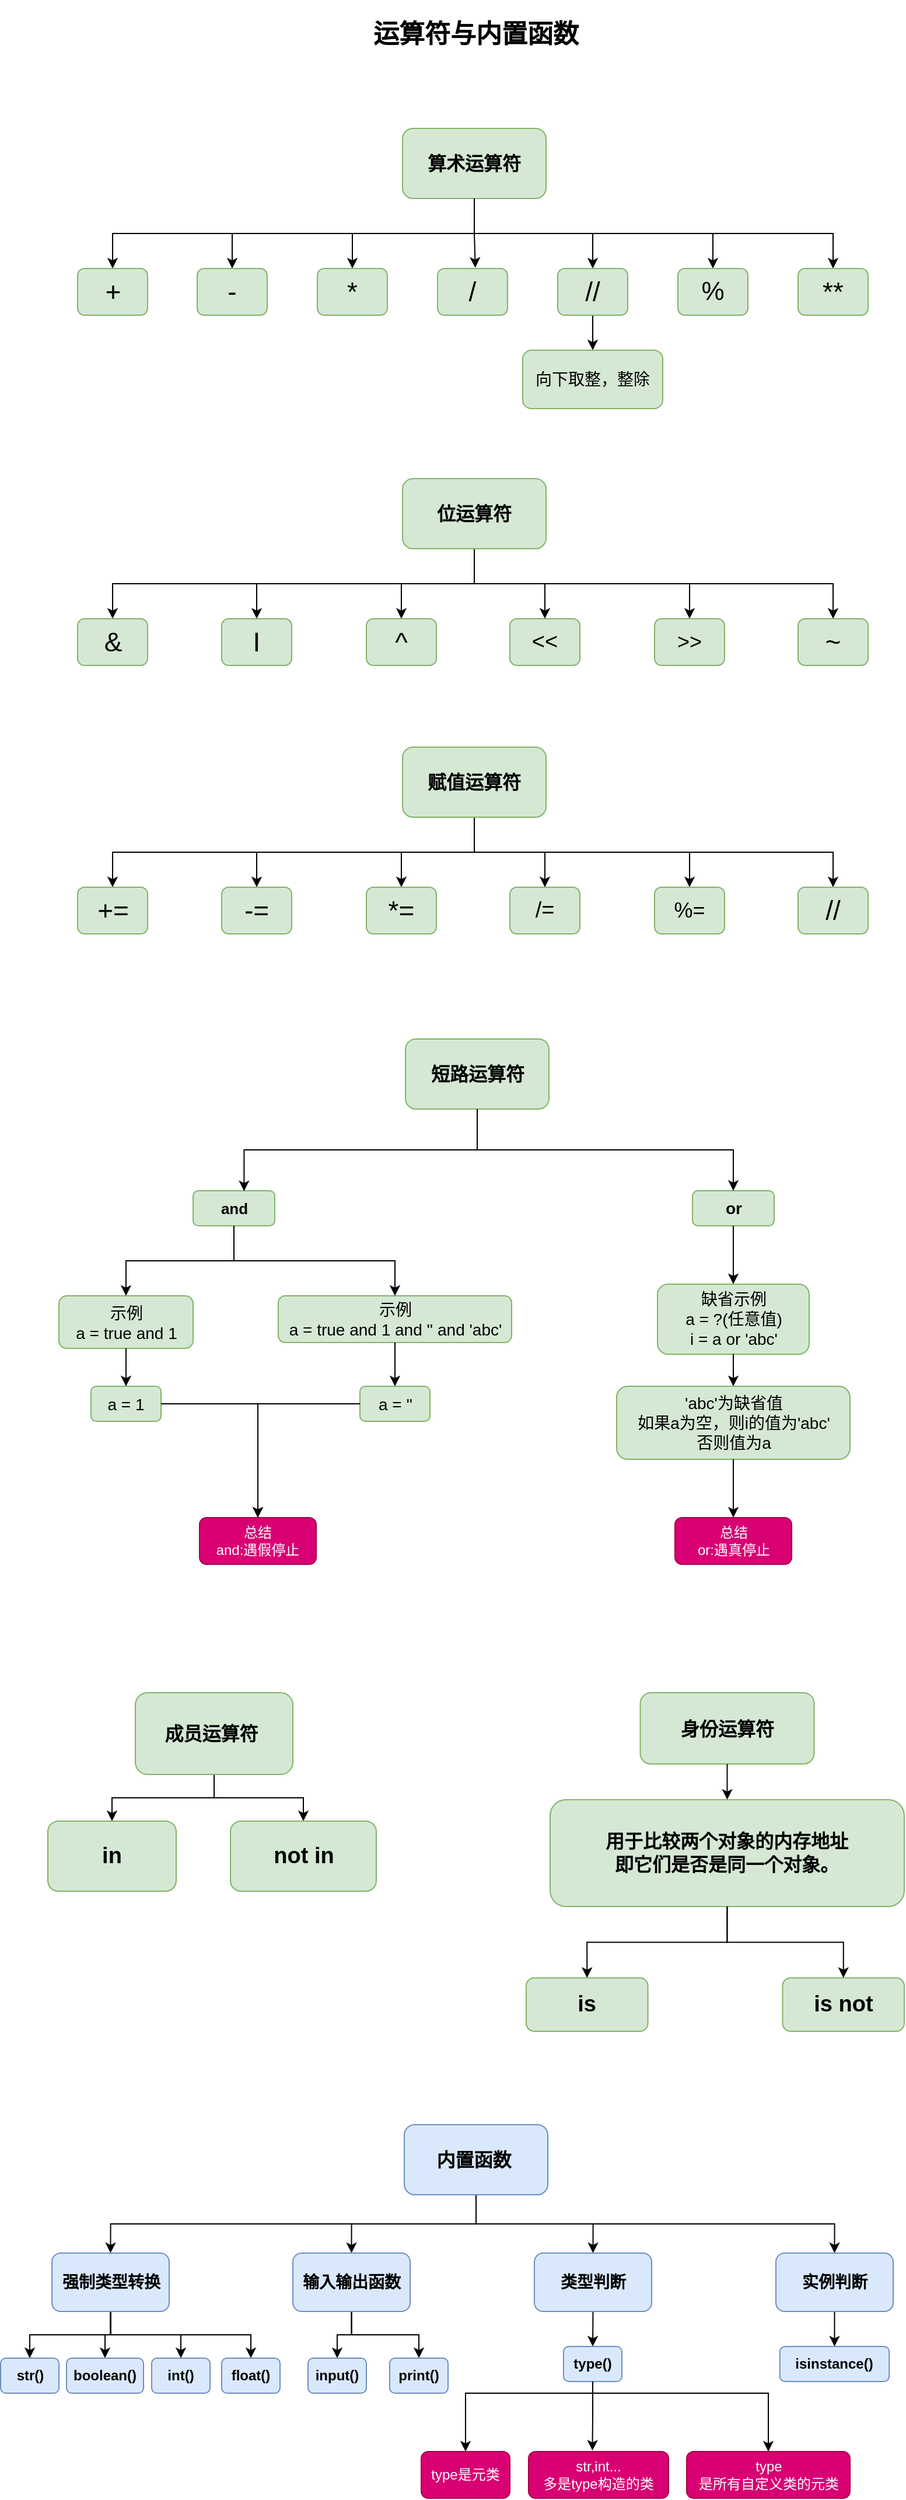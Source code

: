 <mxfile version="22.1.16" type="device">
  <diagram name="第 1 页" id="32xoDf4l7wwCQbecWRw7">
    <mxGraphModel dx="1654" dy="1980" grid="1" gridSize="10" guides="1" tooltips="1" connect="1" arrows="1" fold="1" page="1" pageScale="1" pageWidth="827" pageHeight="1169" math="0" shadow="0">
      <root>
        <mxCell id="0" />
        <mxCell id="1" parent="0" />
        <mxCell id="50hQJEIacSVEXbjuWpRi-1" value="&lt;b&gt;&lt;font style=&quot;font-size: 22px;&quot;&gt;运算符与内置函数&lt;/font&gt;&lt;/b&gt;" style="rounded=1;whiteSpace=wrap;html=1;fillColor=none;strokeColor=none;" vertex="1" parent="1">
          <mxGeometry x="264" y="40" width="300" height="60" as="geometry" />
        </mxCell>
        <mxCell id="50hQJEIacSVEXbjuWpRi-70" style="edgeStyle=orthogonalEdgeStyle;rounded=0;orthogonalLoop=1;jettySize=auto;html=1;exitX=0.5;exitY=1;exitDx=0;exitDy=0;entryX=0.5;entryY=0;entryDx=0;entryDy=0;" edge="1" parent="1" source="50hQJEIacSVEXbjuWpRi-10" target="50hQJEIacSVEXbjuWpRi-68">
          <mxGeometry relative="1" as="geometry" />
        </mxCell>
        <mxCell id="50hQJEIacSVEXbjuWpRi-71" style="edgeStyle=orthogonalEdgeStyle;rounded=0;orthogonalLoop=1;jettySize=auto;html=1;exitX=0.5;exitY=1;exitDx=0;exitDy=0;entryX=0.5;entryY=0;entryDx=0;entryDy=0;" edge="1" parent="1" source="50hQJEIacSVEXbjuWpRi-10" target="50hQJEIacSVEXbjuWpRi-69">
          <mxGeometry relative="1" as="geometry" />
        </mxCell>
        <mxCell id="50hQJEIacSVEXbjuWpRi-10" value="成员运算符&amp;nbsp;" style="rounded=1;whiteSpace=wrap;html=1;fontSize=16;fillColor=#d5e8d4;strokeColor=#82b366;fontStyle=1;" vertex="1" parent="1">
          <mxGeometry x="122" y="1490" width="135" height="70" as="geometry" />
        </mxCell>
        <mxCell id="50hQJEIacSVEXbjuWpRi-68" value="in" style="rounded=1;whiteSpace=wrap;html=1;fontSize=19;fillColor=#d5e8d4;strokeColor=#82b366;fontStyle=1;" vertex="1" parent="1">
          <mxGeometry x="47" y="1600" width="110" height="60" as="geometry" />
        </mxCell>
        <mxCell id="50hQJEIacSVEXbjuWpRi-69" value="not in" style="rounded=1;whiteSpace=wrap;html=1;fontSize=19;fillColor=#d5e8d4;strokeColor=#82b366;fontStyle=1;" vertex="1" parent="1">
          <mxGeometry x="203.5" y="1600" width="125" height="60" as="geometry" />
        </mxCell>
        <mxCell id="50hQJEIacSVEXbjuWpRi-84" value="" style="group" vertex="1" connectable="0" parent="1">
          <mxGeometry x="56.5" y="950" width="678" height="430" as="geometry" />
        </mxCell>
        <mxCell id="50hQJEIacSVEXbjuWpRi-40" value="示例&lt;br&gt;a = true and 1 and &#39;&#39; and &#39;abc&#39;" style="rounded=1;whiteSpace=wrap;html=1;fontSize=14;fillColor=#d5e8d4;strokeColor=#82b366;" vertex="1" parent="50hQJEIacSVEXbjuWpRi-84">
          <mxGeometry x="188" y="200" width="200" height="40" as="geometry" />
        </mxCell>
        <mxCell id="50hQJEIacSVEXbjuWpRi-80" value="" style="group" vertex="1" connectable="0" parent="50hQJEIacSVEXbjuWpRi-84">
          <mxGeometry width="525" height="430" as="geometry" />
        </mxCell>
        <mxCell id="50hQJEIacSVEXbjuWpRi-8" value="短路运算符" style="rounded=1;whiteSpace=wrap;html=1;fontSize=16;fillColor=#d5e8d4;strokeColor=#82b366;fontStyle=1" vertex="1" parent="50hQJEIacSVEXbjuWpRi-80">
          <mxGeometry x="297" y="-20" width="123" height="60" as="geometry" />
        </mxCell>
        <mxCell id="50hQJEIacSVEXbjuWpRi-35" value="&lt;font style=&quot;font-size: 13px;&quot;&gt;&lt;b&gt;and&lt;/b&gt;&lt;/font&gt;" style="rounded=1;whiteSpace=wrap;html=1;fontSize=14;fillColor=#d5e8d4;strokeColor=#82b366;" vertex="1" parent="50hQJEIacSVEXbjuWpRi-80">
          <mxGeometry x="115" y="110" width="70" height="30" as="geometry" />
        </mxCell>
        <mxCell id="50hQJEIacSVEXbjuWpRi-37" style="edgeStyle=orthogonalEdgeStyle;rounded=0;orthogonalLoop=1;jettySize=auto;html=1;exitX=0.5;exitY=1;exitDx=0;exitDy=0;entryX=0.624;entryY=0.011;entryDx=0;entryDy=0;entryPerimeter=0;" edge="1" parent="50hQJEIacSVEXbjuWpRi-80" source="50hQJEIacSVEXbjuWpRi-8" target="50hQJEIacSVEXbjuWpRi-35">
          <mxGeometry relative="1" as="geometry" />
        </mxCell>
        <mxCell id="50hQJEIacSVEXbjuWpRi-51" value="" style="group" vertex="1" connectable="0" parent="50hQJEIacSVEXbjuWpRi-80">
          <mxGeometry y="200" width="115" height="107.5" as="geometry" />
        </mxCell>
        <mxCell id="50hQJEIacSVEXbjuWpRi-39" value="示例&lt;br&gt;a = true and 1" style="rounded=1;whiteSpace=wrap;html=1;fontSize=14;fillColor=#d5e8d4;strokeColor=#82b366;" vertex="1" parent="50hQJEIacSVEXbjuWpRi-51">
          <mxGeometry width="115" height="45" as="geometry" />
        </mxCell>
        <mxCell id="50hQJEIacSVEXbjuWpRi-49" value="a = 1" style="rounded=1;whiteSpace=wrap;html=1;fontSize=14;fillColor=#d5e8d4;strokeColor=#82b366;" vertex="1" parent="50hQJEIacSVEXbjuWpRi-51">
          <mxGeometry x="27.5" y="77.5" width="60" height="30" as="geometry" />
        </mxCell>
        <mxCell id="50hQJEIacSVEXbjuWpRi-50" style="edgeStyle=orthogonalEdgeStyle;rounded=0;orthogonalLoop=1;jettySize=auto;html=1;exitX=0.5;exitY=1;exitDx=0;exitDy=0;entryX=0.5;entryY=0;entryDx=0;entryDy=0;" edge="1" parent="50hQJEIacSVEXbjuWpRi-51" source="50hQJEIacSVEXbjuWpRi-39" target="50hQJEIacSVEXbjuWpRi-49">
          <mxGeometry relative="1" as="geometry" />
        </mxCell>
        <mxCell id="50hQJEIacSVEXbjuWpRi-60" style="edgeStyle=orthogonalEdgeStyle;rounded=0;orthogonalLoop=1;jettySize=auto;html=1;exitX=0.5;exitY=1;exitDx=0;exitDy=0;entryX=0.5;entryY=0;entryDx=0;entryDy=0;" edge="1" parent="50hQJEIacSVEXbjuWpRi-80" source="50hQJEIacSVEXbjuWpRi-35" target="50hQJEIacSVEXbjuWpRi-39">
          <mxGeometry relative="1" as="geometry" />
        </mxCell>
        <mxCell id="50hQJEIacSVEXbjuWpRi-54" value="a = &#39;&#39;" style="rounded=1;whiteSpace=wrap;html=1;fontSize=14;fillColor=#d5e8d4;strokeColor=#82b366;" vertex="1" parent="50hQJEIacSVEXbjuWpRi-80">
          <mxGeometry x="258" y="277.5" width="60" height="30" as="geometry" />
        </mxCell>
        <mxCell id="50hQJEIacSVEXbjuWpRi-56" value="总结&lt;br&gt;and:遇假停止" style="rounded=1;whiteSpace=wrap;html=1;fillColor=#d80073;strokeColor=#A50040;fontColor=#ffffff;" vertex="1" parent="50hQJEIacSVEXbjuWpRi-80">
          <mxGeometry x="120.5" y="390" width="100" height="40" as="geometry" />
        </mxCell>
        <mxCell id="50hQJEIacSVEXbjuWpRi-65" style="edgeStyle=orthogonalEdgeStyle;rounded=0;orthogonalLoop=1;jettySize=auto;html=1;exitX=0;exitY=0.5;exitDx=0;exitDy=0;entryX=0.5;entryY=0;entryDx=0;entryDy=0;" edge="1" parent="50hQJEIacSVEXbjuWpRi-80" source="50hQJEIacSVEXbjuWpRi-54" target="50hQJEIacSVEXbjuWpRi-56">
          <mxGeometry relative="1" as="geometry" />
        </mxCell>
        <mxCell id="50hQJEIacSVEXbjuWpRi-57" style="edgeStyle=orthogonalEdgeStyle;rounded=0;orthogonalLoop=1;jettySize=auto;html=1;exitX=1;exitY=0.5;exitDx=0;exitDy=0;entryX=0.5;entryY=0;entryDx=0;entryDy=0;" edge="1" parent="50hQJEIacSVEXbjuWpRi-80" source="50hQJEIacSVEXbjuWpRi-49" target="50hQJEIacSVEXbjuWpRi-56">
          <mxGeometry relative="1" as="geometry" />
        </mxCell>
        <mxCell id="50hQJEIacSVEXbjuWpRi-61" style="edgeStyle=orthogonalEdgeStyle;rounded=0;orthogonalLoop=1;jettySize=auto;html=1;exitX=0.5;exitY=1;exitDx=0;exitDy=0;entryX=0.5;entryY=0;entryDx=0;entryDy=0;" edge="1" parent="50hQJEIacSVEXbjuWpRi-84" source="50hQJEIacSVEXbjuWpRi-35" target="50hQJEIacSVEXbjuWpRi-40">
          <mxGeometry relative="1" as="geometry" />
        </mxCell>
        <mxCell id="50hQJEIacSVEXbjuWpRi-55" style="edgeStyle=orthogonalEdgeStyle;rounded=0;orthogonalLoop=1;jettySize=auto;html=1;exitX=0.5;exitY=1;exitDx=0;exitDy=0;entryX=0.5;entryY=0;entryDx=0;entryDy=0;" edge="1" parent="50hQJEIacSVEXbjuWpRi-84" source="50hQJEIacSVEXbjuWpRi-40" target="50hQJEIacSVEXbjuWpRi-54">
          <mxGeometry relative="1" as="geometry" />
        </mxCell>
        <mxCell id="50hQJEIacSVEXbjuWpRi-36" value="&lt;b&gt;&lt;font style=&quot;font-size: 14px;&quot;&gt;or&lt;/font&gt;&lt;/b&gt;" style="rounded=1;whiteSpace=wrap;html=1;fontSize=14;fillColor=#d5e8d4;strokeColor=#82b366;" vertex="1" parent="50hQJEIacSVEXbjuWpRi-84">
          <mxGeometry x="543" y="110" width="70" height="30" as="geometry" />
        </mxCell>
        <mxCell id="50hQJEIacSVEXbjuWpRi-38" style="edgeStyle=orthogonalEdgeStyle;rounded=0;orthogonalLoop=1;jettySize=auto;html=1;exitX=0.5;exitY=1;exitDx=0;exitDy=0;entryX=0.5;entryY=0;entryDx=0;entryDy=0;" edge="1" parent="50hQJEIacSVEXbjuWpRi-84" source="50hQJEIacSVEXbjuWpRi-8" target="50hQJEIacSVEXbjuWpRi-36">
          <mxGeometry relative="1" as="geometry" />
        </mxCell>
        <mxCell id="50hQJEIacSVEXbjuWpRi-63" style="edgeStyle=orthogonalEdgeStyle;rounded=0;orthogonalLoop=1;jettySize=auto;html=1;exitX=0.5;exitY=1;exitDx=0;exitDy=0;entryX=0.5;entryY=0;entryDx=0;entryDy=0;" edge="1" parent="50hQJEIacSVEXbjuWpRi-84" source="50hQJEIacSVEXbjuWpRi-36" target="50hQJEIacSVEXbjuWpRi-41">
          <mxGeometry relative="1" as="geometry" />
        </mxCell>
        <mxCell id="50hQJEIacSVEXbjuWpRi-41" value="缺省示例&lt;br&gt;a = ?(任意值)&lt;br&gt;i = a or &#39;abc&#39;" style="rounded=1;whiteSpace=wrap;html=1;fontSize=14;fillColor=#d5e8d4;strokeColor=#82b366;" vertex="1" parent="50hQJEIacSVEXbjuWpRi-84">
          <mxGeometry x="513" y="190" width="130" height="60" as="geometry" />
        </mxCell>
        <mxCell id="50hQJEIacSVEXbjuWpRi-42" style="edgeStyle=orthogonalEdgeStyle;rounded=0;orthogonalLoop=1;jettySize=auto;html=1;exitX=0.5;exitY=1;exitDx=0;exitDy=0;" edge="1" parent="50hQJEIacSVEXbjuWpRi-84" source="50hQJEIacSVEXbjuWpRi-41" target="50hQJEIacSVEXbjuWpRi-41">
          <mxGeometry relative="1" as="geometry" />
        </mxCell>
        <mxCell id="50hQJEIacSVEXbjuWpRi-64" style="edgeStyle=orthogonalEdgeStyle;rounded=0;orthogonalLoop=1;jettySize=auto;html=1;exitX=0.5;exitY=1;exitDx=0;exitDy=0;entryX=0.5;entryY=0;entryDx=0;entryDy=0;" edge="1" parent="50hQJEIacSVEXbjuWpRi-84" source="50hQJEIacSVEXbjuWpRi-41" target="50hQJEIacSVEXbjuWpRi-62">
          <mxGeometry relative="1" as="geometry" />
        </mxCell>
        <mxCell id="50hQJEIacSVEXbjuWpRi-62" value="&#39;abc&#39;为缺省值&lt;br&gt;如果a为空，则i的值为&#39;abc&#39;&lt;br&gt;否则值为a" style="rounded=1;whiteSpace=wrap;html=1;fontSize=14;fillColor=#d5e8d4;strokeColor=#82b366;" vertex="1" parent="50hQJEIacSVEXbjuWpRi-84">
          <mxGeometry x="478" y="277.5" width="200" height="62.5" as="geometry" />
        </mxCell>
        <mxCell id="50hQJEIacSVEXbjuWpRi-67" style="edgeStyle=orthogonalEdgeStyle;rounded=0;orthogonalLoop=1;jettySize=auto;html=1;exitX=0.5;exitY=1;exitDx=0;exitDy=0;entryX=0.5;entryY=0;entryDx=0;entryDy=0;" edge="1" parent="50hQJEIacSVEXbjuWpRi-84" source="50hQJEIacSVEXbjuWpRi-62" target="50hQJEIacSVEXbjuWpRi-66">
          <mxGeometry relative="1" as="geometry" />
        </mxCell>
        <mxCell id="50hQJEIacSVEXbjuWpRi-66" value="总结&lt;br&gt;or:遇真停止" style="rounded=1;whiteSpace=wrap;html=1;fillColor=#d80073;strokeColor=#A50040;fontColor=#ffffff;" vertex="1" parent="50hQJEIacSVEXbjuWpRi-84">
          <mxGeometry x="528" y="390" width="100" height="40" as="geometry" />
        </mxCell>
        <mxCell id="50hQJEIacSVEXbjuWpRi-95" style="edgeStyle=orthogonalEdgeStyle;rounded=0;orthogonalLoop=1;jettySize=auto;html=1;exitX=0.5;exitY=1;exitDx=0;exitDy=0;entryX=0.5;entryY=0;entryDx=0;entryDy=0;" edge="1" parent="1" source="50hQJEIacSVEXbjuWpRi-85" target="50hQJEIacSVEXbjuWpRi-89">
          <mxGeometry relative="1" as="geometry" />
        </mxCell>
        <mxCell id="50hQJEIacSVEXbjuWpRi-96" style="edgeStyle=orthogonalEdgeStyle;rounded=0;orthogonalLoop=1;jettySize=auto;html=1;exitX=0.5;exitY=1;exitDx=0;exitDy=0;entryX=0.5;entryY=0;entryDx=0;entryDy=0;" edge="1" parent="1" source="50hQJEIacSVEXbjuWpRi-85" target="50hQJEIacSVEXbjuWpRi-88">
          <mxGeometry relative="1" as="geometry" />
        </mxCell>
        <mxCell id="50hQJEIacSVEXbjuWpRi-97" style="edgeStyle=orthogonalEdgeStyle;rounded=0;orthogonalLoop=1;jettySize=auto;html=1;exitX=0.5;exitY=1;exitDx=0;exitDy=0;entryX=0.5;entryY=0;entryDx=0;entryDy=0;" edge="1" parent="1" source="50hQJEIacSVEXbjuWpRi-85" target="50hQJEIacSVEXbjuWpRi-87">
          <mxGeometry relative="1" as="geometry" />
        </mxCell>
        <mxCell id="50hQJEIacSVEXbjuWpRi-101" style="edgeStyle=orthogonalEdgeStyle;rounded=0;orthogonalLoop=1;jettySize=auto;html=1;exitX=0.5;exitY=1;exitDx=0;exitDy=0;entryX=0.5;entryY=0;entryDx=0;entryDy=0;" edge="1" parent="1" source="50hQJEIacSVEXbjuWpRi-85" target="50hQJEIacSVEXbjuWpRi-90">
          <mxGeometry relative="1" as="geometry" />
        </mxCell>
        <mxCell id="50hQJEIacSVEXbjuWpRi-102" style="edgeStyle=orthogonalEdgeStyle;rounded=0;orthogonalLoop=1;jettySize=auto;html=1;exitX=0.5;exitY=1;exitDx=0;exitDy=0;entryX=0.5;entryY=0;entryDx=0;entryDy=0;" edge="1" parent="1" source="50hQJEIacSVEXbjuWpRi-85" target="50hQJEIacSVEXbjuWpRi-91">
          <mxGeometry relative="1" as="geometry" />
        </mxCell>
        <mxCell id="50hQJEIacSVEXbjuWpRi-103" style="edgeStyle=orthogonalEdgeStyle;rounded=0;orthogonalLoop=1;jettySize=auto;html=1;exitX=0.5;exitY=1;exitDx=0;exitDy=0;entryX=0.5;entryY=0;entryDx=0;entryDy=0;" edge="1" parent="1" source="50hQJEIacSVEXbjuWpRi-85" target="50hQJEIacSVEXbjuWpRi-92">
          <mxGeometry relative="1" as="geometry" />
        </mxCell>
        <mxCell id="50hQJEIacSVEXbjuWpRi-85" value="算术运算符" style="rounded=1;whiteSpace=wrap;html=1;fontSize=16;fillColor=#d5e8d4;strokeColor=#82b366;fontStyle=1" vertex="1" parent="1">
          <mxGeometry x="351" y="150" width="123" height="60" as="geometry" />
        </mxCell>
        <mxCell id="50hQJEIacSVEXbjuWpRi-86" value="&lt;font style=&quot;font-size: 23px;&quot;&gt;/&lt;/font&gt;" style="rounded=1;whiteSpace=wrap;html=1;fillColor=#d5e8d4;strokeColor=#82b366;" vertex="1" parent="1">
          <mxGeometry x="381" y="270" width="60" height="40" as="geometry" />
        </mxCell>
        <mxCell id="50hQJEIacSVEXbjuWpRi-87" value="&lt;font style=&quot;font-size: 23px;&quot;&gt;*&lt;/font&gt;" style="rounded=1;whiteSpace=wrap;html=1;fillColor=#d5e8d4;strokeColor=#82b366;" vertex="1" parent="1">
          <mxGeometry x="278" y="270" width="60" height="40" as="geometry" />
        </mxCell>
        <mxCell id="50hQJEIacSVEXbjuWpRi-88" value="&lt;font style=&quot;font-size: 23px;&quot;&gt;-&lt;/font&gt;" style="rounded=1;whiteSpace=wrap;html=1;fillColor=#d5e8d4;strokeColor=#82b366;" vertex="1" parent="1">
          <mxGeometry x="175" y="270" width="60" height="40" as="geometry" />
        </mxCell>
        <mxCell id="50hQJEIacSVEXbjuWpRi-89" value="&lt;font style=&quot;font-size: 23px;&quot;&gt;+&lt;/font&gt;" style="rounded=1;whiteSpace=wrap;html=1;fillColor=#d5e8d4;strokeColor=#82b366;" vertex="1" parent="1">
          <mxGeometry x="72.5" y="270" width="60" height="40" as="geometry" />
        </mxCell>
        <mxCell id="50hQJEIacSVEXbjuWpRi-104" style="edgeStyle=orthogonalEdgeStyle;rounded=0;orthogonalLoop=1;jettySize=auto;html=1;exitX=0.5;exitY=1;exitDx=0;exitDy=0;entryX=0.5;entryY=0;entryDx=0;entryDy=0;" edge="1" parent="1" source="50hQJEIacSVEXbjuWpRi-90" target="50hQJEIacSVEXbjuWpRi-94">
          <mxGeometry relative="1" as="geometry" />
        </mxCell>
        <mxCell id="50hQJEIacSVEXbjuWpRi-90" value="&lt;font style=&quot;font-size: 23px;&quot;&gt;//&lt;/font&gt;" style="rounded=1;whiteSpace=wrap;html=1;fillColor=#d5e8d4;strokeColor=#82b366;" vertex="1" parent="1">
          <mxGeometry x="484" y="270" width="60" height="40" as="geometry" />
        </mxCell>
        <mxCell id="50hQJEIacSVEXbjuWpRi-91" value="%" style="rounded=1;whiteSpace=wrap;html=1;fillColor=#d5e8d4;strokeColor=#82b366;fontSize=22;" vertex="1" parent="1">
          <mxGeometry x="587" y="270" width="60" height="40" as="geometry" />
        </mxCell>
        <mxCell id="50hQJEIacSVEXbjuWpRi-92" value="**" style="rounded=1;whiteSpace=wrap;html=1;fillColor=#d5e8d4;strokeColor=#82b366;fontSize=23;" vertex="1" parent="1">
          <mxGeometry x="690" y="270" width="60" height="40" as="geometry" />
        </mxCell>
        <mxCell id="50hQJEIacSVEXbjuWpRi-94" value="向下取整，整除" style="rounded=1;whiteSpace=wrap;html=1;fontSize=14;fillColor=#d5e8d4;strokeColor=#82b366;" vertex="1" parent="1">
          <mxGeometry x="454" y="340" width="120" height="50" as="geometry" />
        </mxCell>
        <mxCell id="50hQJEIacSVEXbjuWpRi-100" style="edgeStyle=orthogonalEdgeStyle;rounded=0;orthogonalLoop=1;jettySize=auto;html=1;exitX=0.5;exitY=1;exitDx=0;exitDy=0;entryX=0.54;entryY=-0.017;entryDx=0;entryDy=0;entryPerimeter=0;" edge="1" parent="1" source="50hQJEIacSVEXbjuWpRi-85" target="50hQJEIacSVEXbjuWpRi-86">
          <mxGeometry relative="1" as="geometry" />
        </mxCell>
        <mxCell id="50hQJEIacSVEXbjuWpRi-112" style="edgeStyle=orthogonalEdgeStyle;rounded=0;orthogonalLoop=1;jettySize=auto;html=1;exitX=0.5;exitY=1;exitDx=0;exitDy=0;entryX=0.5;entryY=0;entryDx=0;entryDy=0;" edge="1" parent="1" source="50hQJEIacSVEXbjuWpRi-105" target="50hQJEIacSVEXbjuWpRi-106">
          <mxGeometry relative="1" as="geometry" />
        </mxCell>
        <mxCell id="50hQJEIacSVEXbjuWpRi-113" style="edgeStyle=orthogonalEdgeStyle;rounded=0;orthogonalLoop=1;jettySize=auto;html=1;exitX=0.5;exitY=1;exitDx=0;exitDy=0;entryX=0.5;entryY=0;entryDx=0;entryDy=0;" edge="1" parent="1" source="50hQJEIacSVEXbjuWpRi-105" target="50hQJEIacSVEXbjuWpRi-107">
          <mxGeometry relative="1" as="geometry" />
        </mxCell>
        <mxCell id="50hQJEIacSVEXbjuWpRi-114" style="edgeStyle=orthogonalEdgeStyle;rounded=0;orthogonalLoop=1;jettySize=auto;html=1;exitX=0.5;exitY=1;exitDx=0;exitDy=0;entryX=0.5;entryY=0;entryDx=0;entryDy=0;" edge="1" parent="1" source="50hQJEIacSVEXbjuWpRi-105" target="50hQJEIacSVEXbjuWpRi-108">
          <mxGeometry relative="1" as="geometry" />
        </mxCell>
        <mxCell id="50hQJEIacSVEXbjuWpRi-115" style="edgeStyle=orthogonalEdgeStyle;rounded=0;orthogonalLoop=1;jettySize=auto;html=1;exitX=0.5;exitY=1;exitDx=0;exitDy=0;entryX=0.5;entryY=0;entryDx=0;entryDy=0;" edge="1" parent="1" source="50hQJEIacSVEXbjuWpRi-105" target="50hQJEIacSVEXbjuWpRi-109">
          <mxGeometry relative="1" as="geometry" />
        </mxCell>
        <mxCell id="50hQJEIacSVEXbjuWpRi-116" style="edgeStyle=orthogonalEdgeStyle;rounded=0;orthogonalLoop=1;jettySize=auto;html=1;exitX=0.5;exitY=1;exitDx=0;exitDy=0;entryX=0.5;entryY=0;entryDx=0;entryDy=0;" edge="1" parent="1" source="50hQJEIacSVEXbjuWpRi-105" target="50hQJEIacSVEXbjuWpRi-110">
          <mxGeometry relative="1" as="geometry" />
        </mxCell>
        <mxCell id="50hQJEIacSVEXbjuWpRi-117" style="edgeStyle=orthogonalEdgeStyle;rounded=0;orthogonalLoop=1;jettySize=auto;html=1;exitX=0.5;exitY=1;exitDx=0;exitDy=0;entryX=0.5;entryY=0;entryDx=0;entryDy=0;" edge="1" parent="1" source="50hQJEIacSVEXbjuWpRi-105" target="50hQJEIacSVEXbjuWpRi-111">
          <mxGeometry relative="1" as="geometry" />
        </mxCell>
        <mxCell id="50hQJEIacSVEXbjuWpRi-105" value="位运算符" style="rounded=1;whiteSpace=wrap;html=1;fontSize=16;fillColor=#d5e8d4;strokeColor=#82b366;fontStyle=1" vertex="1" parent="1">
          <mxGeometry x="351" y="450" width="123" height="60" as="geometry" />
        </mxCell>
        <mxCell id="50hQJEIacSVEXbjuWpRi-106" value="&lt;font style=&quot;font-size: 23px;&quot;&gt;&amp;amp;&lt;/font&gt;" style="rounded=1;whiteSpace=wrap;html=1;fillColor=#d5e8d4;strokeColor=#82b366;" vertex="1" parent="1">
          <mxGeometry x="72.5" y="570" width="60" height="40" as="geometry" />
        </mxCell>
        <mxCell id="50hQJEIacSVEXbjuWpRi-107" value="&lt;font style=&quot;font-size: 23px;&quot;&gt;I&lt;/font&gt;" style="rounded=1;whiteSpace=wrap;html=1;fillColor=#d5e8d4;strokeColor=#82b366;" vertex="1" parent="1">
          <mxGeometry x="196" y="570" width="60" height="40" as="geometry" />
        </mxCell>
        <mxCell id="50hQJEIacSVEXbjuWpRi-108" value="&lt;span style=&quot;font-size: 23px;&quot;&gt;^&lt;/span&gt;" style="rounded=1;whiteSpace=wrap;html=1;fillColor=#d5e8d4;strokeColor=#82b366;" vertex="1" parent="1">
          <mxGeometry x="320" y="570" width="60" height="40" as="geometry" />
        </mxCell>
        <mxCell id="50hQJEIacSVEXbjuWpRi-109" value="&lt;font style=&quot;font-size: 19px;&quot;&gt;&amp;lt;&amp;lt;&lt;/font&gt;" style="rounded=1;whiteSpace=wrap;html=1;fillColor=#d5e8d4;strokeColor=#82b366;" vertex="1" parent="1">
          <mxGeometry x="443" y="570" width="60" height="40" as="geometry" />
        </mxCell>
        <mxCell id="50hQJEIacSVEXbjuWpRi-110" value="&lt;font style=&quot;font-size: 18px;&quot;&gt;&amp;gt;&amp;gt;&lt;/font&gt;" style="rounded=1;whiteSpace=wrap;html=1;fillColor=#d5e8d4;strokeColor=#82b366;" vertex="1" parent="1">
          <mxGeometry x="567" y="570" width="60" height="40" as="geometry" />
        </mxCell>
        <mxCell id="50hQJEIacSVEXbjuWpRi-111" value="&lt;font style=&quot;font-size: 23px;&quot;&gt;~&lt;/font&gt;" style="rounded=1;whiteSpace=wrap;html=1;fillColor=#d5e8d4;strokeColor=#82b366;" vertex="1" parent="1">
          <mxGeometry x="690" y="570" width="60" height="40" as="geometry" />
        </mxCell>
        <mxCell id="50hQJEIacSVEXbjuWpRi-118" style="edgeStyle=orthogonalEdgeStyle;rounded=0;orthogonalLoop=1;jettySize=auto;html=1;exitX=0.5;exitY=1;exitDx=0;exitDy=0;entryX=0.5;entryY=0;entryDx=0;entryDy=0;" edge="1" source="50hQJEIacSVEXbjuWpRi-124" target="50hQJEIacSVEXbjuWpRi-125" parent="1">
          <mxGeometry relative="1" as="geometry" />
        </mxCell>
        <mxCell id="50hQJEIacSVEXbjuWpRi-119" style="edgeStyle=orthogonalEdgeStyle;rounded=0;orthogonalLoop=1;jettySize=auto;html=1;exitX=0.5;exitY=1;exitDx=0;exitDy=0;entryX=0.5;entryY=0;entryDx=0;entryDy=0;" edge="1" source="50hQJEIacSVEXbjuWpRi-124" target="50hQJEIacSVEXbjuWpRi-126" parent="1">
          <mxGeometry relative="1" as="geometry" />
        </mxCell>
        <mxCell id="50hQJEIacSVEXbjuWpRi-120" style="edgeStyle=orthogonalEdgeStyle;rounded=0;orthogonalLoop=1;jettySize=auto;html=1;exitX=0.5;exitY=1;exitDx=0;exitDy=0;entryX=0.5;entryY=0;entryDx=0;entryDy=0;" edge="1" source="50hQJEIacSVEXbjuWpRi-124" target="50hQJEIacSVEXbjuWpRi-127" parent="1">
          <mxGeometry relative="1" as="geometry" />
        </mxCell>
        <mxCell id="50hQJEIacSVEXbjuWpRi-121" style="edgeStyle=orthogonalEdgeStyle;rounded=0;orthogonalLoop=1;jettySize=auto;html=1;exitX=0.5;exitY=1;exitDx=0;exitDy=0;entryX=0.5;entryY=0;entryDx=0;entryDy=0;" edge="1" source="50hQJEIacSVEXbjuWpRi-124" target="50hQJEIacSVEXbjuWpRi-128" parent="1">
          <mxGeometry relative="1" as="geometry" />
        </mxCell>
        <mxCell id="50hQJEIacSVEXbjuWpRi-122" style="edgeStyle=orthogonalEdgeStyle;rounded=0;orthogonalLoop=1;jettySize=auto;html=1;exitX=0.5;exitY=1;exitDx=0;exitDy=0;entryX=0.5;entryY=0;entryDx=0;entryDy=0;" edge="1" source="50hQJEIacSVEXbjuWpRi-124" target="50hQJEIacSVEXbjuWpRi-129" parent="1">
          <mxGeometry relative="1" as="geometry" />
        </mxCell>
        <mxCell id="50hQJEIacSVEXbjuWpRi-123" style="edgeStyle=orthogonalEdgeStyle;rounded=0;orthogonalLoop=1;jettySize=auto;html=1;exitX=0.5;exitY=1;exitDx=0;exitDy=0;entryX=0.5;entryY=0;entryDx=0;entryDy=0;" edge="1" source="50hQJEIacSVEXbjuWpRi-124" target="50hQJEIacSVEXbjuWpRi-130" parent="1">
          <mxGeometry relative="1" as="geometry" />
        </mxCell>
        <mxCell id="50hQJEIacSVEXbjuWpRi-124" value="赋值运算符" style="rounded=1;whiteSpace=wrap;html=1;fontSize=16;fillColor=#d5e8d4;strokeColor=#82b366;fontStyle=1" vertex="1" parent="1">
          <mxGeometry x="351" y="680" width="123" height="60" as="geometry" />
        </mxCell>
        <mxCell id="50hQJEIacSVEXbjuWpRi-125" value="&lt;font style=&quot;font-size: 23px;&quot;&gt;+=&lt;/font&gt;" style="rounded=1;whiteSpace=wrap;html=1;fillColor=#d5e8d4;strokeColor=#82b366;" vertex="1" parent="1">
          <mxGeometry x="72.5" y="800" width="60" height="40" as="geometry" />
        </mxCell>
        <mxCell id="50hQJEIacSVEXbjuWpRi-126" value="&lt;font style=&quot;font-size: 23px;&quot;&gt;-=&lt;/font&gt;" style="rounded=1;whiteSpace=wrap;html=1;fillColor=#d5e8d4;strokeColor=#82b366;" vertex="1" parent="1">
          <mxGeometry x="196" y="800" width="60" height="40" as="geometry" />
        </mxCell>
        <mxCell id="50hQJEIacSVEXbjuWpRi-127" value="&lt;span style=&quot;font-size: 23px;&quot;&gt;*=&lt;/span&gt;" style="rounded=1;whiteSpace=wrap;html=1;fillColor=#d5e8d4;strokeColor=#82b366;" vertex="1" parent="1">
          <mxGeometry x="320" y="800" width="60" height="40" as="geometry" />
        </mxCell>
        <mxCell id="50hQJEIacSVEXbjuWpRi-128" value="&lt;font style=&quot;font-size: 19px;&quot;&gt;/=&lt;/font&gt;" style="rounded=1;whiteSpace=wrap;html=1;fillColor=#d5e8d4;strokeColor=#82b366;" vertex="1" parent="1">
          <mxGeometry x="443" y="800" width="60" height="40" as="geometry" />
        </mxCell>
        <mxCell id="50hQJEIacSVEXbjuWpRi-129" value="&lt;font style=&quot;font-size: 18px;&quot;&gt;%=&lt;/font&gt;" style="rounded=1;whiteSpace=wrap;html=1;fillColor=#d5e8d4;strokeColor=#82b366;" vertex="1" parent="1">
          <mxGeometry x="567" y="800" width="60" height="40" as="geometry" />
        </mxCell>
        <mxCell id="50hQJEIacSVEXbjuWpRi-130" value="&lt;font style=&quot;font-size: 23px;&quot;&gt;//&lt;/font&gt;" style="rounded=1;whiteSpace=wrap;html=1;fillColor=#d5e8d4;strokeColor=#82b366;" vertex="1" parent="1">
          <mxGeometry x="690" y="800" width="60" height="40" as="geometry" />
        </mxCell>
        <mxCell id="50hQJEIacSVEXbjuWpRi-133" value="" style="group" vertex="1" connectable="0" parent="1">
          <mxGeometry x="457" y="1490" width="324" height="290" as="geometry" />
        </mxCell>
        <mxCell id="50hQJEIacSVEXbjuWpRi-11" value="身份运算符" style="rounded=1;whiteSpace=wrap;html=1;fontSize=16;fillColor=#d5e8d4;strokeColor=#82b366;fontStyle=1;" vertex="1" parent="50hQJEIacSVEXbjuWpRi-133">
          <mxGeometry x="97.759" width="148.966" height="61.053" as="geometry" />
        </mxCell>
        <mxCell id="50hQJEIacSVEXbjuWpRi-72" value=" 用于比较两个对象的内存地址&lt;br&gt;即它们是否是同一个对象。" style="rounded=1;whiteSpace=wrap;html=1;fillColor=#d5e8d4;strokeColor=#82b366;fontSize=16;fontStyle=1;" vertex="1" parent="50hQJEIacSVEXbjuWpRi-133">
          <mxGeometry x="20.483" y="91.579" width="303.517" height="91.579" as="geometry" />
        </mxCell>
        <mxCell id="50hQJEIacSVEXbjuWpRi-73" style="edgeStyle=orthogonalEdgeStyle;rounded=0;orthogonalLoop=1;jettySize=auto;html=1;exitX=0.5;exitY=1;exitDx=0;exitDy=0;entryX=0.5;entryY=0;entryDx=0;entryDy=0;" edge="1" parent="50hQJEIacSVEXbjuWpRi-133" source="50hQJEIacSVEXbjuWpRi-11" target="50hQJEIacSVEXbjuWpRi-72">
          <mxGeometry relative="1" as="geometry" />
        </mxCell>
        <mxCell id="50hQJEIacSVEXbjuWpRi-74" value="is" style="rounded=1;whiteSpace=wrap;html=1;fontSize=19;fillColor=#d5e8d4;strokeColor=#82b366;fontStyle=1;" vertex="1" parent="50hQJEIacSVEXbjuWpRi-133">
          <mxGeometry y="244.211" width="104.276" height="45.789" as="geometry" />
        </mxCell>
        <mxCell id="50hQJEIacSVEXbjuWpRi-79" style="edgeStyle=orthogonalEdgeStyle;rounded=0;orthogonalLoop=1;jettySize=auto;html=1;exitX=0.5;exitY=1;exitDx=0;exitDy=0;entryX=0.5;entryY=0;entryDx=0;entryDy=0;" edge="1" parent="50hQJEIacSVEXbjuWpRi-133" source="50hQJEIacSVEXbjuWpRi-72" target="50hQJEIacSVEXbjuWpRi-74">
          <mxGeometry relative="1" as="geometry" />
        </mxCell>
        <mxCell id="50hQJEIacSVEXbjuWpRi-75" value="is not" style="rounded=1;whiteSpace=wrap;html=1;fontSize=19;fillColor=#d5e8d4;strokeColor=#82b366;fontStyle=1;" vertex="1" parent="50hQJEIacSVEXbjuWpRi-133">
          <mxGeometry x="219.724" y="244.211" width="104.276" height="45.789" as="geometry" />
        </mxCell>
        <mxCell id="50hQJEIacSVEXbjuWpRi-77" style="edgeStyle=orthogonalEdgeStyle;rounded=0;orthogonalLoop=1;jettySize=auto;html=1;exitX=0.5;exitY=1;exitDx=0;exitDy=0;entryX=0.5;entryY=0;entryDx=0;entryDy=0;" edge="1" parent="50hQJEIacSVEXbjuWpRi-133" source="50hQJEIacSVEXbjuWpRi-72" target="50hQJEIacSVEXbjuWpRi-75">
          <mxGeometry relative="1" as="geometry" />
        </mxCell>
        <mxCell id="50hQJEIacSVEXbjuWpRi-154" style="edgeStyle=orthogonalEdgeStyle;rounded=0;orthogonalLoop=1;jettySize=auto;html=1;exitX=0.5;exitY=1;exitDx=0;exitDy=0;entryX=0.5;entryY=0;entryDx=0;entryDy=0;" edge="1" parent="1" source="50hQJEIacSVEXbjuWpRi-148" target="50hQJEIacSVEXbjuWpRi-150">
          <mxGeometry relative="1" as="geometry" />
        </mxCell>
        <mxCell id="50hQJEIacSVEXbjuWpRi-155" style="edgeStyle=orthogonalEdgeStyle;rounded=0;orthogonalLoop=1;jettySize=auto;html=1;exitX=0.5;exitY=1;exitDx=0;exitDy=0;entryX=0.5;entryY=0;entryDx=0;entryDy=0;" edge="1" parent="1" source="50hQJEIacSVEXbjuWpRi-148" target="50hQJEIacSVEXbjuWpRi-151">
          <mxGeometry relative="1" as="geometry" />
        </mxCell>
        <mxCell id="50hQJEIacSVEXbjuWpRi-156" style="edgeStyle=orthogonalEdgeStyle;rounded=0;orthogonalLoop=1;jettySize=auto;html=1;exitX=0.5;exitY=1;exitDx=0;exitDy=0;entryX=0.5;entryY=0;entryDx=0;entryDy=0;" edge="1" parent="1" source="50hQJEIacSVEXbjuWpRi-148" target="50hQJEIacSVEXbjuWpRi-152">
          <mxGeometry relative="1" as="geometry" />
        </mxCell>
        <mxCell id="50hQJEIacSVEXbjuWpRi-157" style="edgeStyle=orthogonalEdgeStyle;rounded=0;orthogonalLoop=1;jettySize=auto;html=1;exitX=0.5;exitY=1;exitDx=0;exitDy=0;entryX=0.5;entryY=0;entryDx=0;entryDy=0;" edge="1" parent="1" source="50hQJEIacSVEXbjuWpRi-148" target="50hQJEIacSVEXbjuWpRi-153">
          <mxGeometry relative="1" as="geometry" />
        </mxCell>
        <mxCell id="50hQJEIacSVEXbjuWpRi-148" value="内置函数&amp;nbsp;" style="rounded=1;whiteSpace=wrap;html=1;fontSize=16;fillColor=#dae8fc;strokeColor=#6c8ebf;fontStyle=1" vertex="1" parent="1">
          <mxGeometry x="352.5" y="1860" width="123" height="60" as="geometry" />
        </mxCell>
        <mxCell id="50hQJEIacSVEXbjuWpRi-163" style="edgeStyle=orthogonalEdgeStyle;rounded=0;orthogonalLoop=1;jettySize=auto;html=1;exitX=0.5;exitY=1;exitDx=0;exitDy=0;entryX=0.5;entryY=0;entryDx=0;entryDy=0;" edge="1" parent="1" source="50hQJEIacSVEXbjuWpRi-150" target="50hQJEIacSVEXbjuWpRi-158">
          <mxGeometry relative="1" as="geometry" />
        </mxCell>
        <mxCell id="50hQJEIacSVEXbjuWpRi-164" style="edgeStyle=orthogonalEdgeStyle;rounded=0;orthogonalLoop=1;jettySize=auto;html=1;exitX=0.5;exitY=1;exitDx=0;exitDy=0;entryX=0.5;entryY=0;entryDx=0;entryDy=0;" edge="1" parent="1" source="50hQJEIacSVEXbjuWpRi-150" target="50hQJEIacSVEXbjuWpRi-159">
          <mxGeometry relative="1" as="geometry" />
        </mxCell>
        <mxCell id="50hQJEIacSVEXbjuWpRi-165" style="edgeStyle=orthogonalEdgeStyle;rounded=0;orthogonalLoop=1;jettySize=auto;html=1;exitX=0.5;exitY=1;exitDx=0;exitDy=0;entryX=0.5;entryY=0;entryDx=0;entryDy=0;" edge="1" parent="1" source="50hQJEIacSVEXbjuWpRi-150" target="50hQJEIacSVEXbjuWpRi-160">
          <mxGeometry relative="1" as="geometry" />
        </mxCell>
        <mxCell id="50hQJEIacSVEXbjuWpRi-166" style="edgeStyle=orthogonalEdgeStyle;rounded=0;orthogonalLoop=1;jettySize=auto;html=1;exitX=0.5;exitY=1;exitDx=0;exitDy=0;entryX=0.5;entryY=0;entryDx=0;entryDy=0;" edge="1" parent="1" source="50hQJEIacSVEXbjuWpRi-150" target="50hQJEIacSVEXbjuWpRi-161">
          <mxGeometry relative="1" as="geometry" />
        </mxCell>
        <mxCell id="50hQJEIacSVEXbjuWpRi-150" value="强制类型转换" style="rounded=1;whiteSpace=wrap;html=1;fontSize=14;fillColor=#dae8fc;strokeColor=#6c8ebf;fontStyle=1;" vertex="1" parent="1">
          <mxGeometry x="50.5" y="1970" width="100.5" height="50" as="geometry" />
        </mxCell>
        <mxCell id="50hQJEIacSVEXbjuWpRi-169" style="edgeStyle=orthogonalEdgeStyle;rounded=0;orthogonalLoop=1;jettySize=auto;html=1;exitX=0.5;exitY=1;exitDx=0;exitDy=0;entryX=0.5;entryY=0;entryDx=0;entryDy=0;" edge="1" parent="1" source="50hQJEIacSVEXbjuWpRi-151" target="50hQJEIacSVEXbjuWpRi-167">
          <mxGeometry relative="1" as="geometry" />
        </mxCell>
        <mxCell id="50hQJEIacSVEXbjuWpRi-170" style="edgeStyle=orthogonalEdgeStyle;rounded=0;orthogonalLoop=1;jettySize=auto;html=1;exitX=0.5;exitY=1;exitDx=0;exitDy=0;entryX=0.5;entryY=0;entryDx=0;entryDy=0;" edge="1" parent="1" source="50hQJEIacSVEXbjuWpRi-151" target="50hQJEIacSVEXbjuWpRi-168">
          <mxGeometry relative="1" as="geometry" />
        </mxCell>
        <mxCell id="50hQJEIacSVEXbjuWpRi-151" value="输入输出函数" style="rounded=1;whiteSpace=wrap;html=1;fontSize=14;fillColor=#dae8fc;strokeColor=#6c8ebf;fontStyle=1;" vertex="1" parent="1">
          <mxGeometry x="257" y="1970" width="100.5" height="50" as="geometry" />
        </mxCell>
        <mxCell id="50hQJEIacSVEXbjuWpRi-175" style="edgeStyle=orthogonalEdgeStyle;rounded=0;orthogonalLoop=1;jettySize=auto;html=1;exitX=0.5;exitY=1;exitDx=0;exitDy=0;entryX=0.5;entryY=0;entryDx=0;entryDy=0;" edge="1" parent="1" source="50hQJEIacSVEXbjuWpRi-152" target="50hQJEIacSVEXbjuWpRi-171">
          <mxGeometry relative="1" as="geometry" />
        </mxCell>
        <mxCell id="50hQJEIacSVEXbjuWpRi-152" value="类型判断" style="rounded=1;whiteSpace=wrap;html=1;fontSize=14;fillColor=#dae8fc;strokeColor=#6c8ebf;fontStyle=1;" vertex="1" parent="1">
          <mxGeometry x="464" y="1970" width="100.5" height="50" as="geometry" />
        </mxCell>
        <mxCell id="50hQJEIacSVEXbjuWpRi-184" style="edgeStyle=orthogonalEdgeStyle;rounded=0;orthogonalLoop=1;jettySize=auto;html=1;exitX=0.5;exitY=1;exitDx=0;exitDy=0;entryX=0.5;entryY=0;entryDx=0;entryDy=0;" edge="1" parent="1" source="50hQJEIacSVEXbjuWpRi-153" target="50hQJEIacSVEXbjuWpRi-183">
          <mxGeometry relative="1" as="geometry" />
        </mxCell>
        <mxCell id="50hQJEIacSVEXbjuWpRi-153" value="实例判断" style="rounded=1;whiteSpace=wrap;html=1;fontSize=14;fillColor=#dae8fc;strokeColor=#6c8ebf;fontStyle=1;" vertex="1" parent="1">
          <mxGeometry x="671" y="1970" width="100.5" height="50" as="geometry" />
        </mxCell>
        <mxCell id="50hQJEIacSVEXbjuWpRi-158" value="&lt;b&gt;str()&lt;/b&gt;" style="rounded=1;whiteSpace=wrap;html=1;fillColor=#dae8fc;strokeColor=#6c8ebf;" vertex="1" parent="1">
          <mxGeometry x="6.5" y="2060" width="50" height="30" as="geometry" />
        </mxCell>
        <mxCell id="50hQJEIacSVEXbjuWpRi-159" value="&lt;b&gt;boolean()&lt;/b&gt;" style="rounded=1;whiteSpace=wrap;html=1;fillColor=#dae8fc;strokeColor=#6c8ebf;" vertex="1" parent="1">
          <mxGeometry x="63" y="2060" width="66" height="30" as="geometry" />
        </mxCell>
        <mxCell id="50hQJEIacSVEXbjuWpRi-160" value="&lt;b&gt;int()&lt;/b&gt;" style="rounded=1;whiteSpace=wrap;html=1;fillColor=#dae8fc;strokeColor=#6c8ebf;" vertex="1" parent="1">
          <mxGeometry x="136" y="2060" width="50" height="30" as="geometry" />
        </mxCell>
        <mxCell id="50hQJEIacSVEXbjuWpRi-161" value="&lt;b&gt;float()&lt;/b&gt;" style="rounded=1;whiteSpace=wrap;html=1;fillColor=#dae8fc;strokeColor=#6c8ebf;" vertex="1" parent="1">
          <mxGeometry x="196" y="2060" width="50" height="30" as="geometry" />
        </mxCell>
        <mxCell id="50hQJEIacSVEXbjuWpRi-167" value="&lt;b&gt;input()&lt;/b&gt;" style="rounded=1;whiteSpace=wrap;html=1;fillColor=#dae8fc;strokeColor=#6c8ebf;" vertex="1" parent="1">
          <mxGeometry x="270" y="2060" width="50" height="30" as="geometry" />
        </mxCell>
        <mxCell id="50hQJEIacSVEXbjuWpRi-168" value="&lt;b&gt;print()&lt;/b&gt;" style="rounded=1;whiteSpace=wrap;html=1;fillColor=#dae8fc;strokeColor=#6c8ebf;" vertex="1" parent="1">
          <mxGeometry x="340" y="2060" width="50" height="30" as="geometry" />
        </mxCell>
        <mxCell id="50hQJEIacSVEXbjuWpRi-176" style="edgeStyle=orthogonalEdgeStyle;rounded=0;orthogonalLoop=1;jettySize=auto;html=1;exitX=0.5;exitY=1;exitDx=0;exitDy=0;entryX=0.5;entryY=0;entryDx=0;entryDy=0;" edge="1" parent="1" source="50hQJEIacSVEXbjuWpRi-171" target="50hQJEIacSVEXbjuWpRi-172">
          <mxGeometry relative="1" as="geometry">
            <Array as="points">
              <mxPoint x="514" y="2090" />
              <mxPoint x="405" y="2090" />
            </Array>
          </mxGeometry>
        </mxCell>
        <mxCell id="50hQJEIacSVEXbjuWpRi-178" style="edgeStyle=orthogonalEdgeStyle;rounded=0;orthogonalLoop=1;jettySize=auto;html=1;exitX=0.5;exitY=1;exitDx=0;exitDy=0;entryX=0.5;entryY=0;entryDx=0;entryDy=0;" edge="1" parent="1" source="50hQJEIacSVEXbjuWpRi-171" target="50hQJEIacSVEXbjuWpRi-174">
          <mxGeometry relative="1" as="geometry">
            <Array as="points">
              <mxPoint x="514" y="2090" />
              <mxPoint x="665" y="2090" />
            </Array>
          </mxGeometry>
        </mxCell>
        <mxCell id="50hQJEIacSVEXbjuWpRi-171" value="&lt;b&gt;type()&lt;/b&gt;" style="rounded=1;whiteSpace=wrap;html=1;fillColor=#dae8fc;strokeColor=#6c8ebf;" vertex="1" parent="1">
          <mxGeometry x="489" y="2050" width="50" height="30" as="geometry" />
        </mxCell>
        <mxCell id="50hQJEIacSVEXbjuWpRi-172" value="type是元类" style="rounded=1;whiteSpace=wrap;html=1;fillColor=#d80073;strokeColor=#A50040;fontColor=#ffffff;" vertex="1" parent="1">
          <mxGeometry x="367" y="2140" width="76" height="40" as="geometry" />
        </mxCell>
        <mxCell id="50hQJEIacSVEXbjuWpRi-173" value="str,int...&lt;br&gt;多是type构造的类" style="rounded=1;whiteSpace=wrap;html=1;fillColor=#d80073;strokeColor=#A50040;fontColor=#ffffff;" vertex="1" parent="1">
          <mxGeometry x="459" y="2140" width="120" height="40" as="geometry" />
        </mxCell>
        <mxCell id="50hQJEIacSVEXbjuWpRi-174" value="type&lt;br&gt;是所有自定义类的元类" style="rounded=1;whiteSpace=wrap;html=1;fillColor=#d80073;strokeColor=#A50040;fontColor=#ffffff;" vertex="1" parent="1">
          <mxGeometry x="594.5" y="2140" width="140" height="40" as="geometry" />
        </mxCell>
        <mxCell id="50hQJEIacSVEXbjuWpRi-177" style="edgeStyle=orthogonalEdgeStyle;rounded=0;orthogonalLoop=1;jettySize=auto;html=1;exitX=0.5;exitY=1;exitDx=0;exitDy=0;entryX=0.456;entryY=-0.021;entryDx=0;entryDy=0;entryPerimeter=0;" edge="1" parent="1" source="50hQJEIacSVEXbjuWpRi-171" target="50hQJEIacSVEXbjuWpRi-173">
          <mxGeometry relative="1" as="geometry" />
        </mxCell>
        <mxCell id="50hQJEIacSVEXbjuWpRi-183" value="&lt;b&gt;isinstance()&lt;/b&gt;" style="rounded=1;whiteSpace=wrap;html=1;fillColor=#dae8fc;strokeColor=#6c8ebf;" vertex="1" parent="1">
          <mxGeometry x="674.38" y="2050" width="93.75" height="30" as="geometry" />
        </mxCell>
      </root>
    </mxGraphModel>
  </diagram>
</mxfile>
